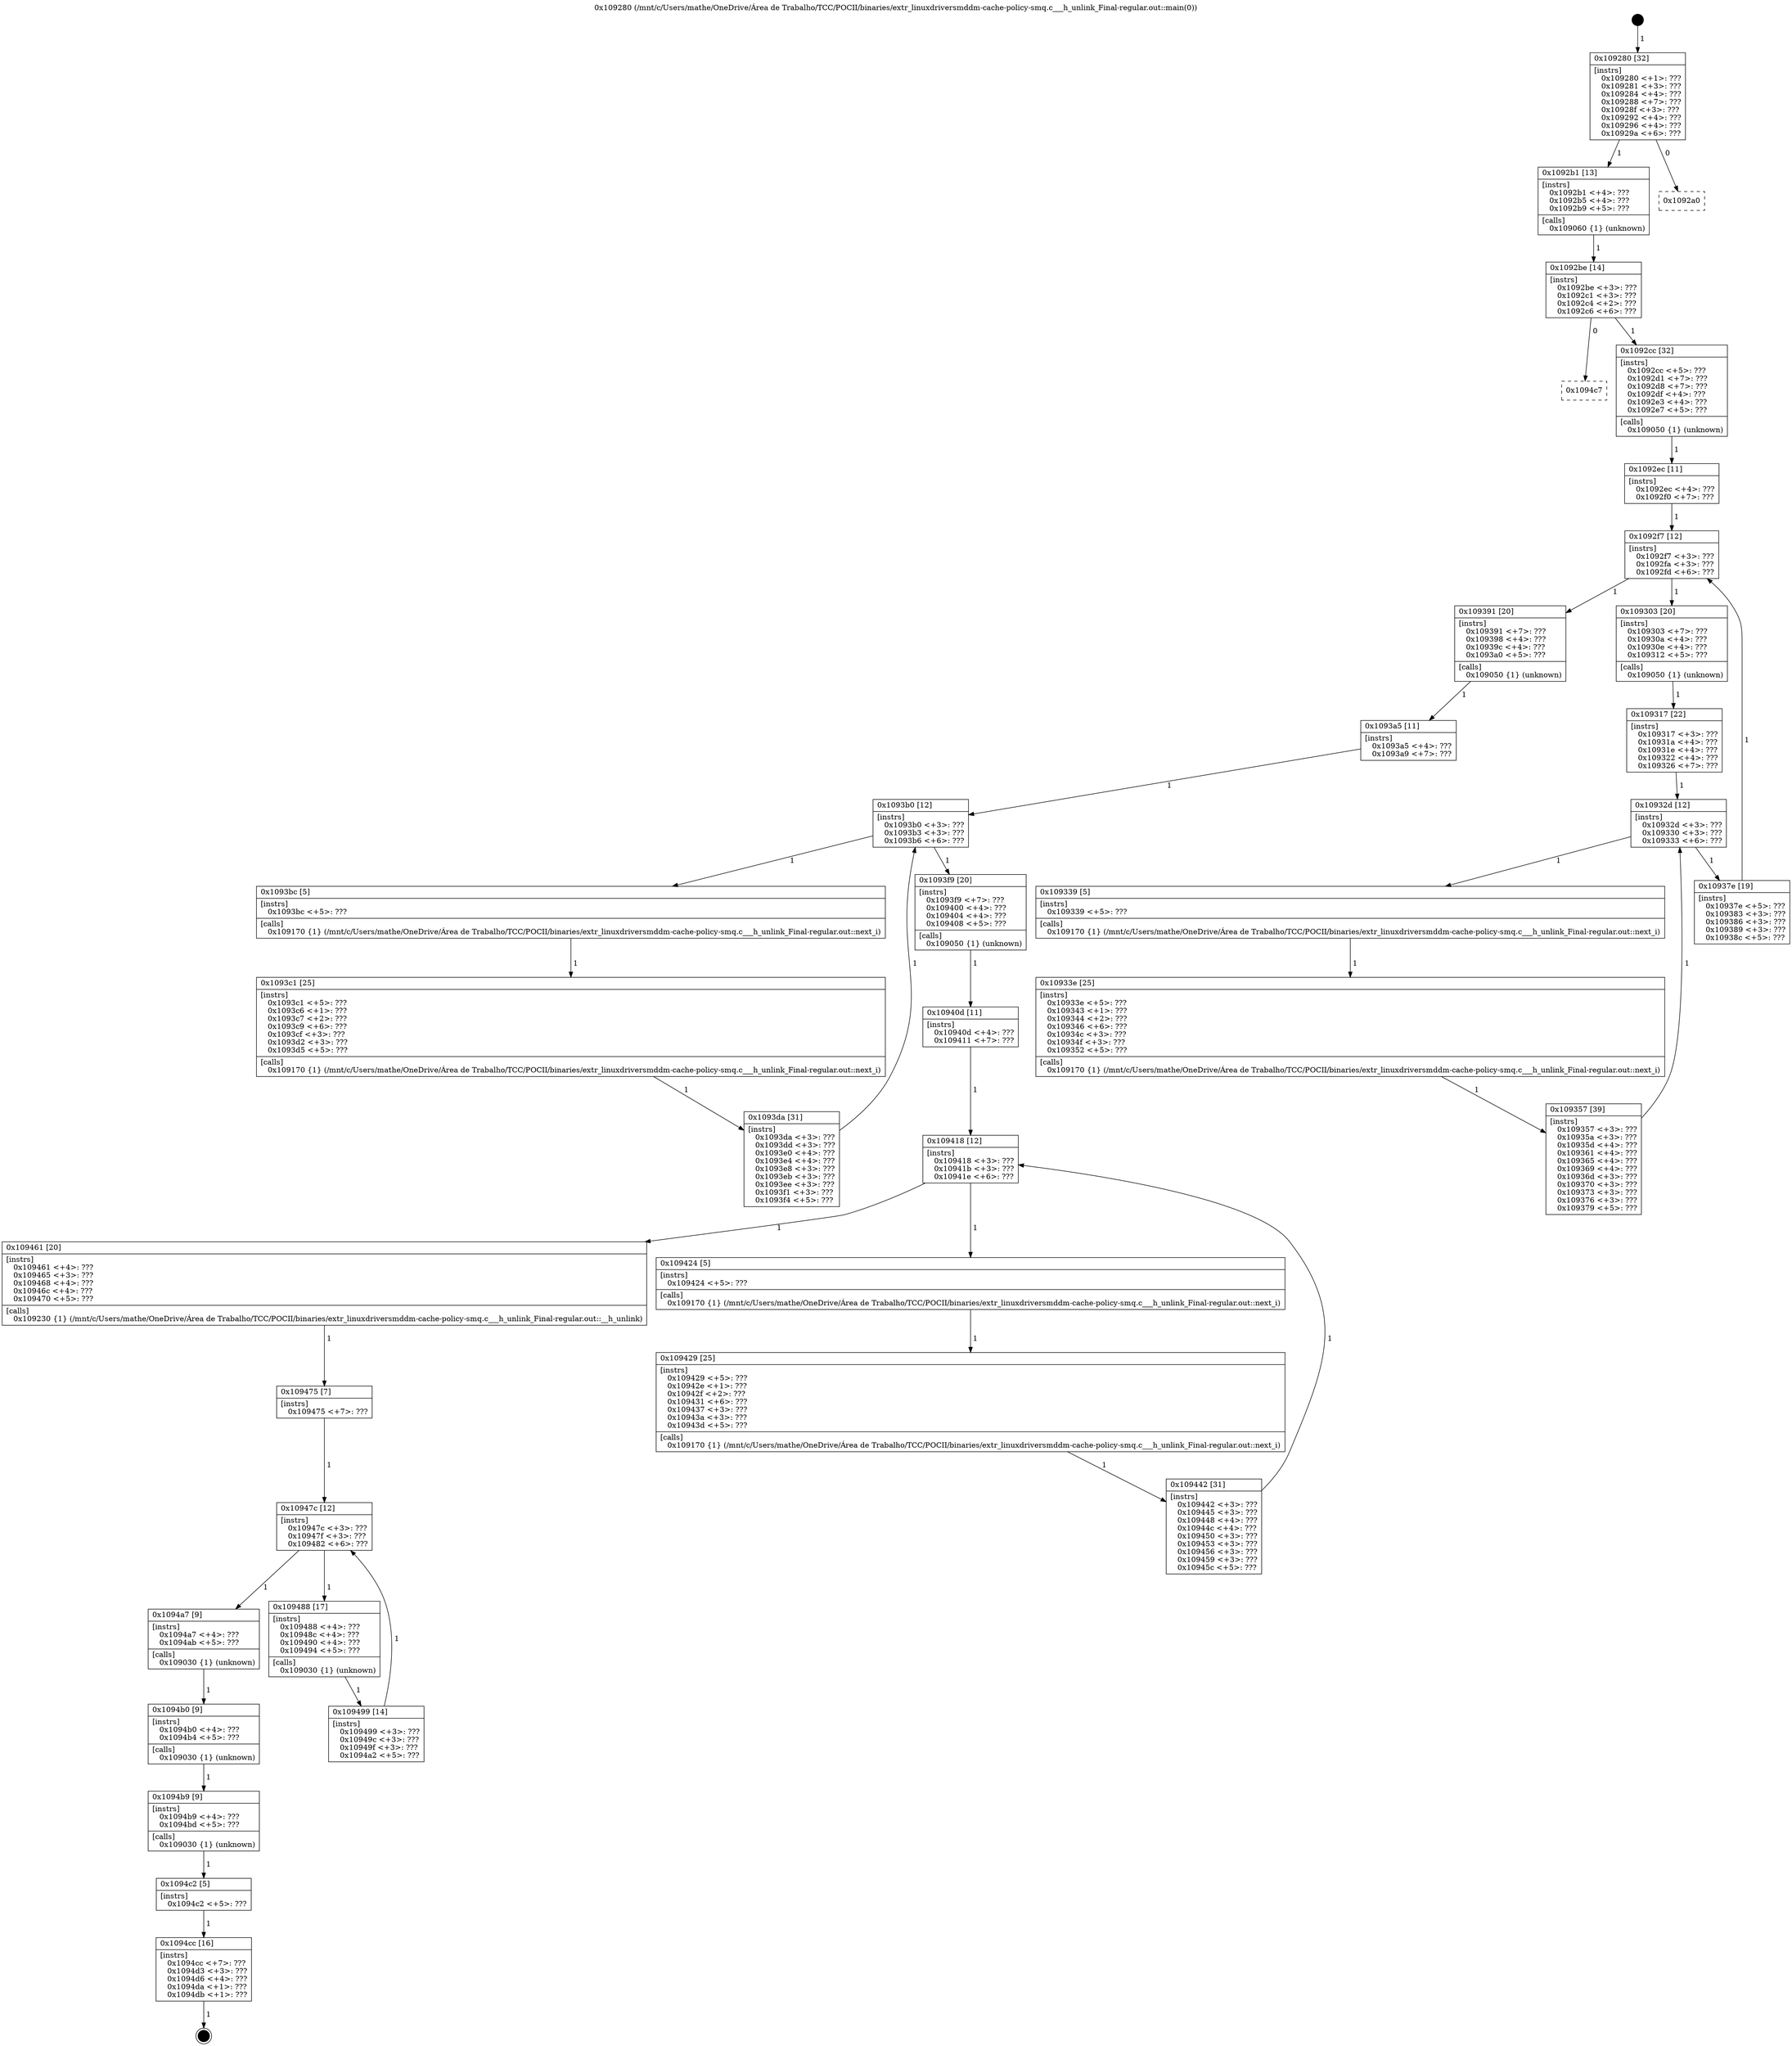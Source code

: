 digraph "0x109280" {
  label = "0x109280 (/mnt/c/Users/mathe/OneDrive/Área de Trabalho/TCC/POCII/binaries/extr_linuxdriversmddm-cache-policy-smq.c___h_unlink_Final-regular.out::main(0))"
  labelloc = "t"
  node[shape=record]

  Entry [label="",width=0.3,height=0.3,shape=circle,fillcolor=black,style=filled]
  "0x109280" [label="{
     0x109280 [32]\l
     | [instrs]\l
     &nbsp;&nbsp;0x109280 \<+1\>: ???\l
     &nbsp;&nbsp;0x109281 \<+3\>: ???\l
     &nbsp;&nbsp;0x109284 \<+4\>: ???\l
     &nbsp;&nbsp;0x109288 \<+7\>: ???\l
     &nbsp;&nbsp;0x10928f \<+3\>: ???\l
     &nbsp;&nbsp;0x109292 \<+4\>: ???\l
     &nbsp;&nbsp;0x109296 \<+4\>: ???\l
     &nbsp;&nbsp;0x10929a \<+6\>: ???\l
  }"]
  "0x1092b1" [label="{
     0x1092b1 [13]\l
     | [instrs]\l
     &nbsp;&nbsp;0x1092b1 \<+4\>: ???\l
     &nbsp;&nbsp;0x1092b5 \<+4\>: ???\l
     &nbsp;&nbsp;0x1092b9 \<+5\>: ???\l
     | [calls]\l
     &nbsp;&nbsp;0x109060 \{1\} (unknown)\l
  }"]
  "0x1092a0" [label="{
     0x1092a0\l
  }", style=dashed]
  "0x1092be" [label="{
     0x1092be [14]\l
     | [instrs]\l
     &nbsp;&nbsp;0x1092be \<+3\>: ???\l
     &nbsp;&nbsp;0x1092c1 \<+3\>: ???\l
     &nbsp;&nbsp;0x1092c4 \<+2\>: ???\l
     &nbsp;&nbsp;0x1092c6 \<+6\>: ???\l
  }"]
  "0x1094c7" [label="{
     0x1094c7\l
  }", style=dashed]
  "0x1092cc" [label="{
     0x1092cc [32]\l
     | [instrs]\l
     &nbsp;&nbsp;0x1092cc \<+5\>: ???\l
     &nbsp;&nbsp;0x1092d1 \<+7\>: ???\l
     &nbsp;&nbsp;0x1092d8 \<+7\>: ???\l
     &nbsp;&nbsp;0x1092df \<+4\>: ???\l
     &nbsp;&nbsp;0x1092e3 \<+4\>: ???\l
     &nbsp;&nbsp;0x1092e7 \<+5\>: ???\l
     | [calls]\l
     &nbsp;&nbsp;0x109050 \{1\} (unknown)\l
  }"]
  Exit [label="",width=0.3,height=0.3,shape=circle,fillcolor=black,style=filled,peripheries=2]
  "0x1092f7" [label="{
     0x1092f7 [12]\l
     | [instrs]\l
     &nbsp;&nbsp;0x1092f7 \<+3\>: ???\l
     &nbsp;&nbsp;0x1092fa \<+3\>: ???\l
     &nbsp;&nbsp;0x1092fd \<+6\>: ???\l
  }"]
  "0x109391" [label="{
     0x109391 [20]\l
     | [instrs]\l
     &nbsp;&nbsp;0x109391 \<+7\>: ???\l
     &nbsp;&nbsp;0x109398 \<+4\>: ???\l
     &nbsp;&nbsp;0x10939c \<+4\>: ???\l
     &nbsp;&nbsp;0x1093a0 \<+5\>: ???\l
     | [calls]\l
     &nbsp;&nbsp;0x109050 \{1\} (unknown)\l
  }"]
  "0x109303" [label="{
     0x109303 [20]\l
     | [instrs]\l
     &nbsp;&nbsp;0x109303 \<+7\>: ???\l
     &nbsp;&nbsp;0x10930a \<+4\>: ???\l
     &nbsp;&nbsp;0x10930e \<+4\>: ???\l
     &nbsp;&nbsp;0x109312 \<+5\>: ???\l
     | [calls]\l
     &nbsp;&nbsp;0x109050 \{1\} (unknown)\l
  }"]
  "0x10932d" [label="{
     0x10932d [12]\l
     | [instrs]\l
     &nbsp;&nbsp;0x10932d \<+3\>: ???\l
     &nbsp;&nbsp;0x109330 \<+3\>: ???\l
     &nbsp;&nbsp;0x109333 \<+6\>: ???\l
  }"]
  "0x10937e" [label="{
     0x10937e [19]\l
     | [instrs]\l
     &nbsp;&nbsp;0x10937e \<+5\>: ???\l
     &nbsp;&nbsp;0x109383 \<+3\>: ???\l
     &nbsp;&nbsp;0x109386 \<+3\>: ???\l
     &nbsp;&nbsp;0x109389 \<+3\>: ???\l
     &nbsp;&nbsp;0x10938c \<+5\>: ???\l
  }"]
  "0x109339" [label="{
     0x109339 [5]\l
     | [instrs]\l
     &nbsp;&nbsp;0x109339 \<+5\>: ???\l
     | [calls]\l
     &nbsp;&nbsp;0x109170 \{1\} (/mnt/c/Users/mathe/OneDrive/Área de Trabalho/TCC/POCII/binaries/extr_linuxdriversmddm-cache-policy-smq.c___h_unlink_Final-regular.out::next_i)\l
  }"]
  "0x10933e" [label="{
     0x10933e [25]\l
     | [instrs]\l
     &nbsp;&nbsp;0x10933e \<+5\>: ???\l
     &nbsp;&nbsp;0x109343 \<+1\>: ???\l
     &nbsp;&nbsp;0x109344 \<+2\>: ???\l
     &nbsp;&nbsp;0x109346 \<+6\>: ???\l
     &nbsp;&nbsp;0x10934c \<+3\>: ???\l
     &nbsp;&nbsp;0x10934f \<+3\>: ???\l
     &nbsp;&nbsp;0x109352 \<+5\>: ???\l
     | [calls]\l
     &nbsp;&nbsp;0x109170 \{1\} (/mnt/c/Users/mathe/OneDrive/Área de Trabalho/TCC/POCII/binaries/extr_linuxdriversmddm-cache-policy-smq.c___h_unlink_Final-regular.out::next_i)\l
  }"]
  "0x109357" [label="{
     0x109357 [39]\l
     | [instrs]\l
     &nbsp;&nbsp;0x109357 \<+3\>: ???\l
     &nbsp;&nbsp;0x10935a \<+3\>: ???\l
     &nbsp;&nbsp;0x10935d \<+4\>: ???\l
     &nbsp;&nbsp;0x109361 \<+4\>: ???\l
     &nbsp;&nbsp;0x109365 \<+4\>: ???\l
     &nbsp;&nbsp;0x109369 \<+4\>: ???\l
     &nbsp;&nbsp;0x10936d \<+3\>: ???\l
     &nbsp;&nbsp;0x109370 \<+3\>: ???\l
     &nbsp;&nbsp;0x109373 \<+3\>: ???\l
     &nbsp;&nbsp;0x109376 \<+3\>: ???\l
     &nbsp;&nbsp;0x109379 \<+5\>: ???\l
  }"]
  "0x109317" [label="{
     0x109317 [22]\l
     | [instrs]\l
     &nbsp;&nbsp;0x109317 \<+3\>: ???\l
     &nbsp;&nbsp;0x10931a \<+4\>: ???\l
     &nbsp;&nbsp;0x10931e \<+4\>: ???\l
     &nbsp;&nbsp;0x109322 \<+4\>: ???\l
     &nbsp;&nbsp;0x109326 \<+7\>: ???\l
  }"]
  "0x1094cc" [label="{
     0x1094cc [16]\l
     | [instrs]\l
     &nbsp;&nbsp;0x1094cc \<+7\>: ???\l
     &nbsp;&nbsp;0x1094d3 \<+3\>: ???\l
     &nbsp;&nbsp;0x1094d6 \<+4\>: ???\l
     &nbsp;&nbsp;0x1094da \<+1\>: ???\l
     &nbsp;&nbsp;0x1094db \<+1\>: ???\l
  }"]
  "0x1092ec" [label="{
     0x1092ec [11]\l
     | [instrs]\l
     &nbsp;&nbsp;0x1092ec \<+4\>: ???\l
     &nbsp;&nbsp;0x1092f0 \<+7\>: ???\l
  }"]
  "0x1093b0" [label="{
     0x1093b0 [12]\l
     | [instrs]\l
     &nbsp;&nbsp;0x1093b0 \<+3\>: ???\l
     &nbsp;&nbsp;0x1093b3 \<+3\>: ???\l
     &nbsp;&nbsp;0x1093b6 \<+6\>: ???\l
  }"]
  "0x1093f9" [label="{
     0x1093f9 [20]\l
     | [instrs]\l
     &nbsp;&nbsp;0x1093f9 \<+7\>: ???\l
     &nbsp;&nbsp;0x109400 \<+4\>: ???\l
     &nbsp;&nbsp;0x109404 \<+4\>: ???\l
     &nbsp;&nbsp;0x109408 \<+5\>: ???\l
     | [calls]\l
     &nbsp;&nbsp;0x109050 \{1\} (unknown)\l
  }"]
  "0x1093bc" [label="{
     0x1093bc [5]\l
     | [instrs]\l
     &nbsp;&nbsp;0x1093bc \<+5\>: ???\l
     | [calls]\l
     &nbsp;&nbsp;0x109170 \{1\} (/mnt/c/Users/mathe/OneDrive/Área de Trabalho/TCC/POCII/binaries/extr_linuxdriversmddm-cache-policy-smq.c___h_unlink_Final-regular.out::next_i)\l
  }"]
  "0x1093c1" [label="{
     0x1093c1 [25]\l
     | [instrs]\l
     &nbsp;&nbsp;0x1093c1 \<+5\>: ???\l
     &nbsp;&nbsp;0x1093c6 \<+1\>: ???\l
     &nbsp;&nbsp;0x1093c7 \<+2\>: ???\l
     &nbsp;&nbsp;0x1093c9 \<+6\>: ???\l
     &nbsp;&nbsp;0x1093cf \<+3\>: ???\l
     &nbsp;&nbsp;0x1093d2 \<+3\>: ???\l
     &nbsp;&nbsp;0x1093d5 \<+5\>: ???\l
     | [calls]\l
     &nbsp;&nbsp;0x109170 \{1\} (/mnt/c/Users/mathe/OneDrive/Área de Trabalho/TCC/POCII/binaries/extr_linuxdriversmddm-cache-policy-smq.c___h_unlink_Final-regular.out::next_i)\l
  }"]
  "0x1093da" [label="{
     0x1093da [31]\l
     | [instrs]\l
     &nbsp;&nbsp;0x1093da \<+3\>: ???\l
     &nbsp;&nbsp;0x1093dd \<+3\>: ???\l
     &nbsp;&nbsp;0x1093e0 \<+4\>: ???\l
     &nbsp;&nbsp;0x1093e4 \<+4\>: ???\l
     &nbsp;&nbsp;0x1093e8 \<+3\>: ???\l
     &nbsp;&nbsp;0x1093eb \<+3\>: ???\l
     &nbsp;&nbsp;0x1093ee \<+3\>: ???\l
     &nbsp;&nbsp;0x1093f1 \<+3\>: ???\l
     &nbsp;&nbsp;0x1093f4 \<+5\>: ???\l
  }"]
  "0x1093a5" [label="{
     0x1093a5 [11]\l
     | [instrs]\l
     &nbsp;&nbsp;0x1093a5 \<+4\>: ???\l
     &nbsp;&nbsp;0x1093a9 \<+7\>: ???\l
  }"]
  "0x109418" [label="{
     0x109418 [12]\l
     | [instrs]\l
     &nbsp;&nbsp;0x109418 \<+3\>: ???\l
     &nbsp;&nbsp;0x10941b \<+3\>: ???\l
     &nbsp;&nbsp;0x10941e \<+6\>: ???\l
  }"]
  "0x109461" [label="{
     0x109461 [20]\l
     | [instrs]\l
     &nbsp;&nbsp;0x109461 \<+4\>: ???\l
     &nbsp;&nbsp;0x109465 \<+3\>: ???\l
     &nbsp;&nbsp;0x109468 \<+4\>: ???\l
     &nbsp;&nbsp;0x10946c \<+4\>: ???\l
     &nbsp;&nbsp;0x109470 \<+5\>: ???\l
     | [calls]\l
     &nbsp;&nbsp;0x109230 \{1\} (/mnt/c/Users/mathe/OneDrive/Área de Trabalho/TCC/POCII/binaries/extr_linuxdriversmddm-cache-policy-smq.c___h_unlink_Final-regular.out::__h_unlink)\l
  }"]
  "0x109424" [label="{
     0x109424 [5]\l
     | [instrs]\l
     &nbsp;&nbsp;0x109424 \<+5\>: ???\l
     | [calls]\l
     &nbsp;&nbsp;0x109170 \{1\} (/mnt/c/Users/mathe/OneDrive/Área de Trabalho/TCC/POCII/binaries/extr_linuxdriversmddm-cache-policy-smq.c___h_unlink_Final-regular.out::next_i)\l
  }"]
  "0x109429" [label="{
     0x109429 [25]\l
     | [instrs]\l
     &nbsp;&nbsp;0x109429 \<+5\>: ???\l
     &nbsp;&nbsp;0x10942e \<+1\>: ???\l
     &nbsp;&nbsp;0x10942f \<+2\>: ???\l
     &nbsp;&nbsp;0x109431 \<+6\>: ???\l
     &nbsp;&nbsp;0x109437 \<+3\>: ???\l
     &nbsp;&nbsp;0x10943a \<+3\>: ???\l
     &nbsp;&nbsp;0x10943d \<+5\>: ???\l
     | [calls]\l
     &nbsp;&nbsp;0x109170 \{1\} (/mnt/c/Users/mathe/OneDrive/Área de Trabalho/TCC/POCII/binaries/extr_linuxdriversmddm-cache-policy-smq.c___h_unlink_Final-regular.out::next_i)\l
  }"]
  "0x109442" [label="{
     0x109442 [31]\l
     | [instrs]\l
     &nbsp;&nbsp;0x109442 \<+3\>: ???\l
     &nbsp;&nbsp;0x109445 \<+3\>: ???\l
     &nbsp;&nbsp;0x109448 \<+4\>: ???\l
     &nbsp;&nbsp;0x10944c \<+4\>: ???\l
     &nbsp;&nbsp;0x109450 \<+3\>: ???\l
     &nbsp;&nbsp;0x109453 \<+3\>: ???\l
     &nbsp;&nbsp;0x109456 \<+3\>: ???\l
     &nbsp;&nbsp;0x109459 \<+3\>: ???\l
     &nbsp;&nbsp;0x10945c \<+5\>: ???\l
  }"]
  "0x10940d" [label="{
     0x10940d [11]\l
     | [instrs]\l
     &nbsp;&nbsp;0x10940d \<+4\>: ???\l
     &nbsp;&nbsp;0x109411 \<+7\>: ???\l
  }"]
  "0x10947c" [label="{
     0x10947c [12]\l
     | [instrs]\l
     &nbsp;&nbsp;0x10947c \<+3\>: ???\l
     &nbsp;&nbsp;0x10947f \<+3\>: ???\l
     &nbsp;&nbsp;0x109482 \<+6\>: ???\l
  }"]
  "0x1094a7" [label="{
     0x1094a7 [9]\l
     | [instrs]\l
     &nbsp;&nbsp;0x1094a7 \<+4\>: ???\l
     &nbsp;&nbsp;0x1094ab \<+5\>: ???\l
     | [calls]\l
     &nbsp;&nbsp;0x109030 \{1\} (unknown)\l
  }"]
  "0x109488" [label="{
     0x109488 [17]\l
     | [instrs]\l
     &nbsp;&nbsp;0x109488 \<+4\>: ???\l
     &nbsp;&nbsp;0x10948c \<+4\>: ???\l
     &nbsp;&nbsp;0x109490 \<+4\>: ???\l
     &nbsp;&nbsp;0x109494 \<+5\>: ???\l
     | [calls]\l
     &nbsp;&nbsp;0x109030 \{1\} (unknown)\l
  }"]
  "0x109499" [label="{
     0x109499 [14]\l
     | [instrs]\l
     &nbsp;&nbsp;0x109499 \<+3\>: ???\l
     &nbsp;&nbsp;0x10949c \<+3\>: ???\l
     &nbsp;&nbsp;0x10949f \<+3\>: ???\l
     &nbsp;&nbsp;0x1094a2 \<+5\>: ???\l
  }"]
  "0x109475" [label="{
     0x109475 [7]\l
     | [instrs]\l
     &nbsp;&nbsp;0x109475 \<+7\>: ???\l
  }"]
  "0x1094b0" [label="{
     0x1094b0 [9]\l
     | [instrs]\l
     &nbsp;&nbsp;0x1094b0 \<+4\>: ???\l
     &nbsp;&nbsp;0x1094b4 \<+5\>: ???\l
     | [calls]\l
     &nbsp;&nbsp;0x109030 \{1\} (unknown)\l
  }"]
  "0x1094b9" [label="{
     0x1094b9 [9]\l
     | [instrs]\l
     &nbsp;&nbsp;0x1094b9 \<+4\>: ???\l
     &nbsp;&nbsp;0x1094bd \<+5\>: ???\l
     | [calls]\l
     &nbsp;&nbsp;0x109030 \{1\} (unknown)\l
  }"]
  "0x1094c2" [label="{
     0x1094c2 [5]\l
     | [instrs]\l
     &nbsp;&nbsp;0x1094c2 \<+5\>: ???\l
  }"]
  Entry -> "0x109280" [label=" 1"]
  "0x109280" -> "0x1092b1" [label=" 1"]
  "0x109280" -> "0x1092a0" [label=" 0"]
  "0x1092b1" -> "0x1092be" [label=" 1"]
  "0x1092be" -> "0x1094c7" [label=" 0"]
  "0x1092be" -> "0x1092cc" [label=" 1"]
  "0x1094cc" -> Exit [label=" 1"]
  "0x1092cc" -> "0x1092ec" [label=" 1"]
  "0x1092f7" -> "0x109391" [label=" 1"]
  "0x1092f7" -> "0x109303" [label=" 1"]
  "0x109303" -> "0x109317" [label=" 1"]
  "0x10932d" -> "0x10937e" [label=" 1"]
  "0x10932d" -> "0x109339" [label=" 1"]
  "0x109339" -> "0x10933e" [label=" 1"]
  "0x10933e" -> "0x109357" [label=" 1"]
  "0x109317" -> "0x10932d" [label=" 1"]
  "0x109357" -> "0x10932d" [label=" 1"]
  "0x1094c2" -> "0x1094cc" [label=" 1"]
  "0x1092ec" -> "0x1092f7" [label=" 1"]
  "0x10937e" -> "0x1092f7" [label=" 1"]
  "0x109391" -> "0x1093a5" [label=" 1"]
  "0x1093b0" -> "0x1093f9" [label=" 1"]
  "0x1093b0" -> "0x1093bc" [label=" 1"]
  "0x1093bc" -> "0x1093c1" [label=" 1"]
  "0x1093c1" -> "0x1093da" [label=" 1"]
  "0x1093a5" -> "0x1093b0" [label=" 1"]
  "0x1093da" -> "0x1093b0" [label=" 1"]
  "0x1093f9" -> "0x10940d" [label=" 1"]
  "0x109418" -> "0x109461" [label=" 1"]
  "0x109418" -> "0x109424" [label=" 1"]
  "0x109424" -> "0x109429" [label=" 1"]
  "0x109429" -> "0x109442" [label=" 1"]
  "0x10940d" -> "0x109418" [label=" 1"]
  "0x109442" -> "0x109418" [label=" 1"]
  "0x109461" -> "0x109475" [label=" 1"]
  "0x10947c" -> "0x1094a7" [label=" 1"]
  "0x10947c" -> "0x109488" [label=" 1"]
  "0x109488" -> "0x109499" [label=" 1"]
  "0x109475" -> "0x10947c" [label=" 1"]
  "0x109499" -> "0x10947c" [label=" 1"]
  "0x1094a7" -> "0x1094b0" [label=" 1"]
  "0x1094b0" -> "0x1094b9" [label=" 1"]
  "0x1094b9" -> "0x1094c2" [label=" 1"]
}
